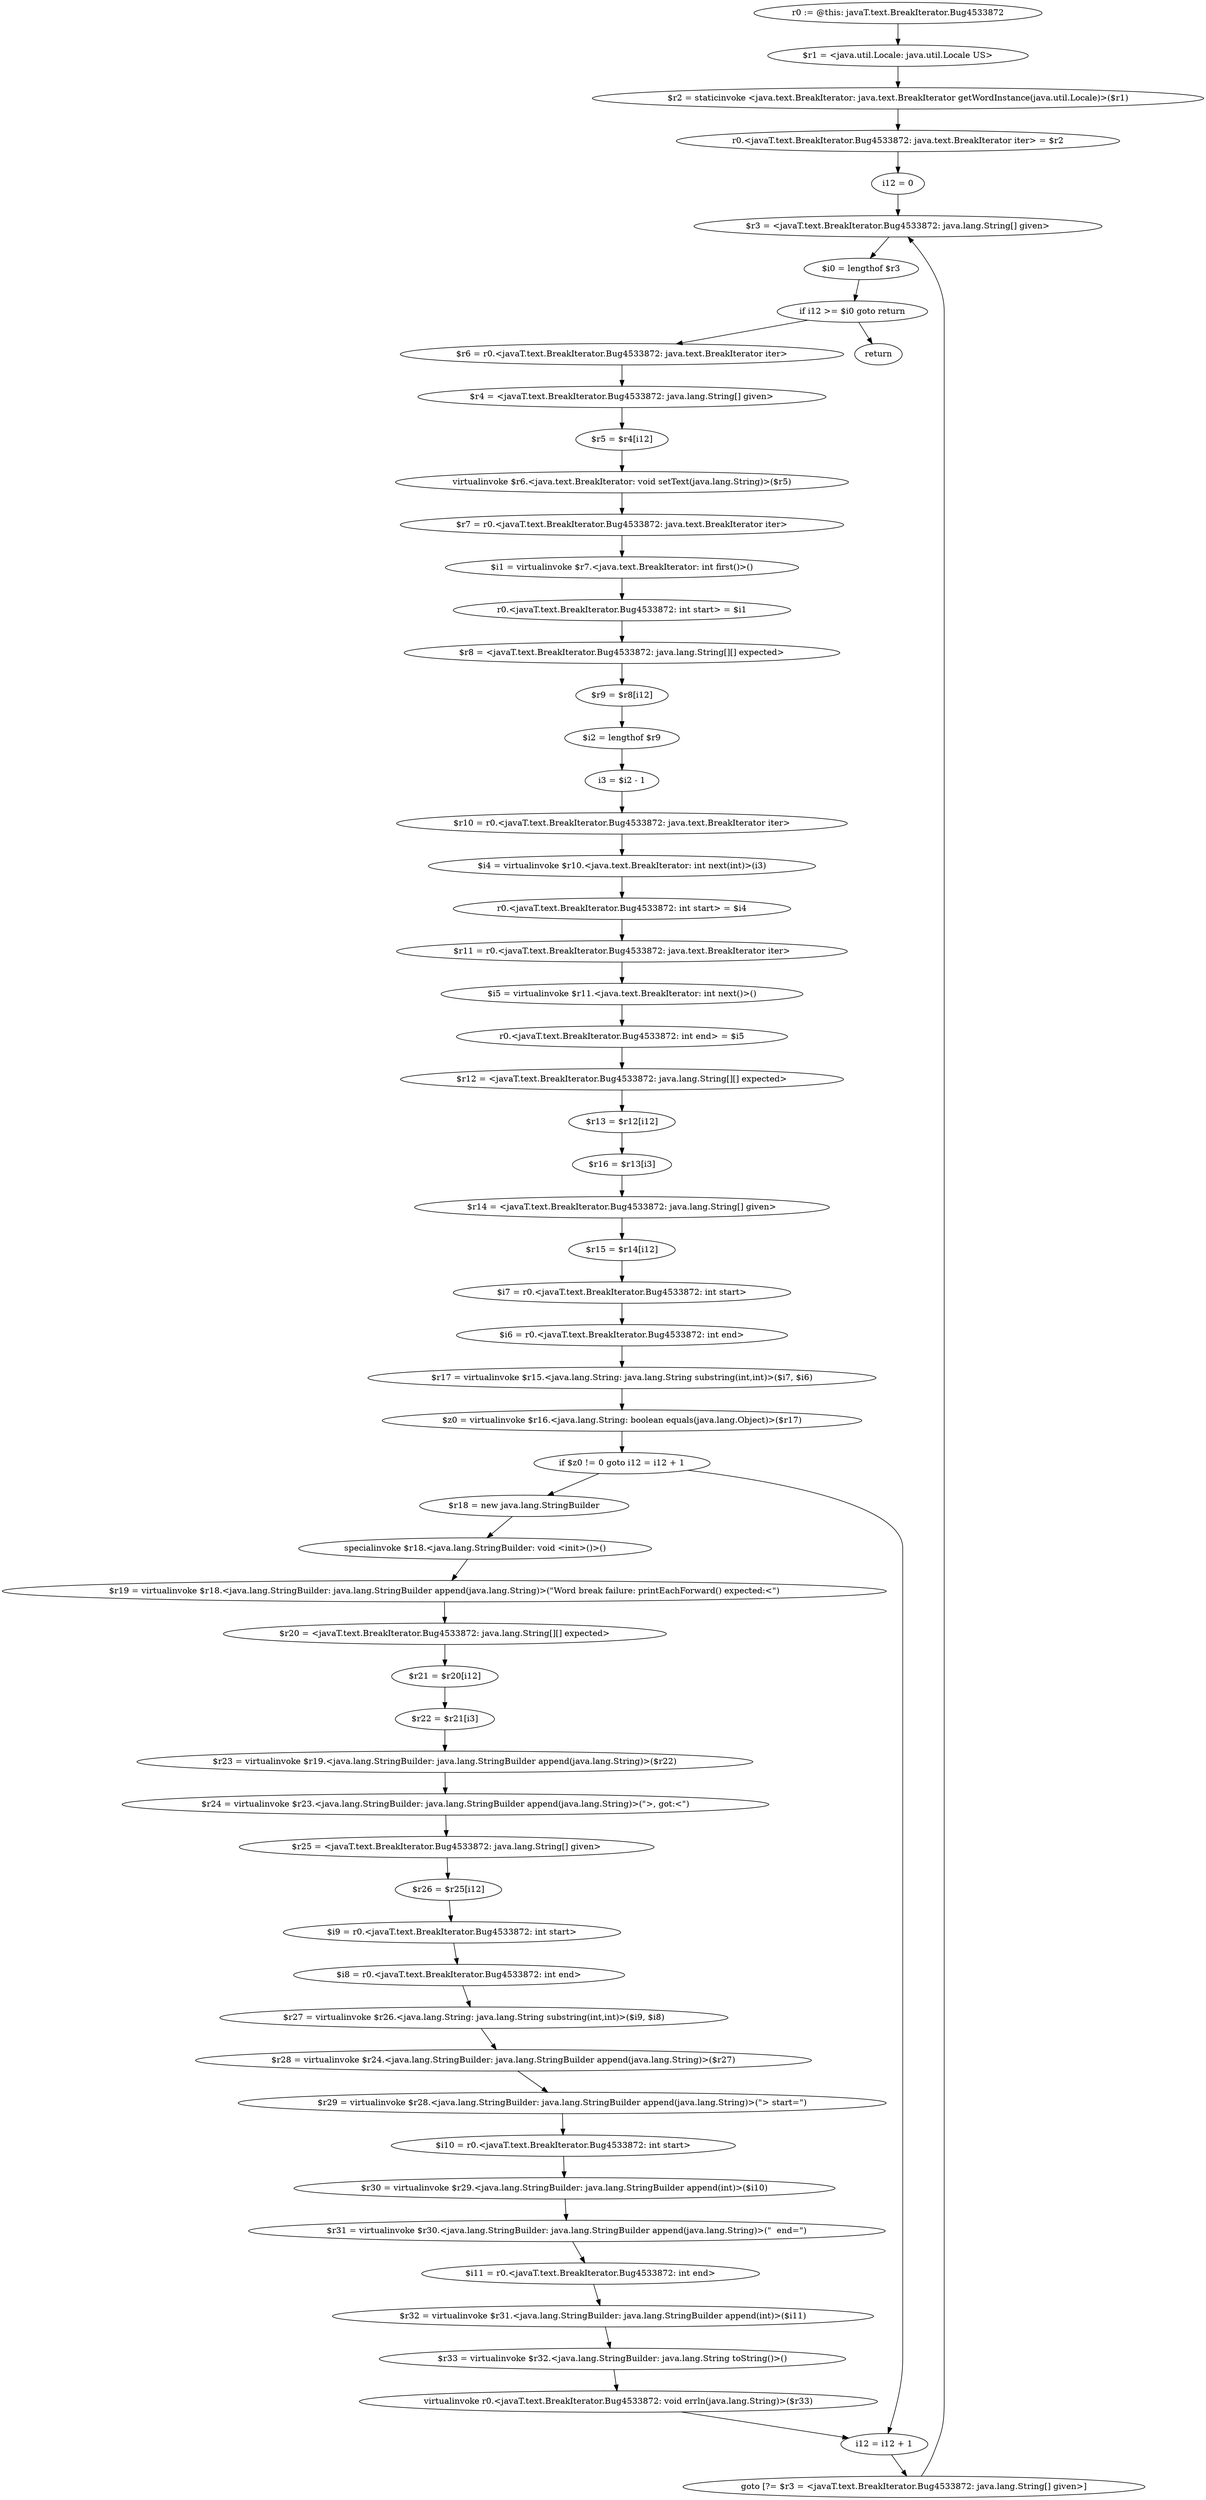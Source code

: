 digraph "unitGraph" {
    "r0 := @this: javaT.text.BreakIterator.Bug4533872"
    "$r1 = <java.util.Locale: java.util.Locale US>"
    "$r2 = staticinvoke <java.text.BreakIterator: java.text.BreakIterator getWordInstance(java.util.Locale)>($r1)"
    "r0.<javaT.text.BreakIterator.Bug4533872: java.text.BreakIterator iter> = $r2"
    "i12 = 0"
    "$r3 = <javaT.text.BreakIterator.Bug4533872: java.lang.String[] given>"
    "$i0 = lengthof $r3"
    "if i12 >= $i0 goto return"
    "$r6 = r0.<javaT.text.BreakIterator.Bug4533872: java.text.BreakIterator iter>"
    "$r4 = <javaT.text.BreakIterator.Bug4533872: java.lang.String[] given>"
    "$r5 = $r4[i12]"
    "virtualinvoke $r6.<java.text.BreakIterator: void setText(java.lang.String)>($r5)"
    "$r7 = r0.<javaT.text.BreakIterator.Bug4533872: java.text.BreakIterator iter>"
    "$i1 = virtualinvoke $r7.<java.text.BreakIterator: int first()>()"
    "r0.<javaT.text.BreakIterator.Bug4533872: int start> = $i1"
    "$r8 = <javaT.text.BreakIterator.Bug4533872: java.lang.String[][] expected>"
    "$r9 = $r8[i12]"
    "$i2 = lengthof $r9"
    "i3 = $i2 - 1"
    "$r10 = r0.<javaT.text.BreakIterator.Bug4533872: java.text.BreakIterator iter>"
    "$i4 = virtualinvoke $r10.<java.text.BreakIterator: int next(int)>(i3)"
    "r0.<javaT.text.BreakIterator.Bug4533872: int start> = $i4"
    "$r11 = r0.<javaT.text.BreakIterator.Bug4533872: java.text.BreakIterator iter>"
    "$i5 = virtualinvoke $r11.<java.text.BreakIterator: int next()>()"
    "r0.<javaT.text.BreakIterator.Bug4533872: int end> = $i5"
    "$r12 = <javaT.text.BreakIterator.Bug4533872: java.lang.String[][] expected>"
    "$r13 = $r12[i12]"
    "$r16 = $r13[i3]"
    "$r14 = <javaT.text.BreakIterator.Bug4533872: java.lang.String[] given>"
    "$r15 = $r14[i12]"
    "$i7 = r0.<javaT.text.BreakIterator.Bug4533872: int start>"
    "$i6 = r0.<javaT.text.BreakIterator.Bug4533872: int end>"
    "$r17 = virtualinvoke $r15.<java.lang.String: java.lang.String substring(int,int)>($i7, $i6)"
    "$z0 = virtualinvoke $r16.<java.lang.String: boolean equals(java.lang.Object)>($r17)"
    "if $z0 != 0 goto i12 = i12 + 1"
    "$r18 = new java.lang.StringBuilder"
    "specialinvoke $r18.<java.lang.StringBuilder: void <init>()>()"
    "$r19 = virtualinvoke $r18.<java.lang.StringBuilder: java.lang.StringBuilder append(java.lang.String)>(\"Word break failure: printEachForward() expected:<\")"
    "$r20 = <javaT.text.BreakIterator.Bug4533872: java.lang.String[][] expected>"
    "$r21 = $r20[i12]"
    "$r22 = $r21[i3]"
    "$r23 = virtualinvoke $r19.<java.lang.StringBuilder: java.lang.StringBuilder append(java.lang.String)>($r22)"
    "$r24 = virtualinvoke $r23.<java.lang.StringBuilder: java.lang.StringBuilder append(java.lang.String)>(\">, got:<\")"
    "$r25 = <javaT.text.BreakIterator.Bug4533872: java.lang.String[] given>"
    "$r26 = $r25[i12]"
    "$i9 = r0.<javaT.text.BreakIterator.Bug4533872: int start>"
    "$i8 = r0.<javaT.text.BreakIterator.Bug4533872: int end>"
    "$r27 = virtualinvoke $r26.<java.lang.String: java.lang.String substring(int,int)>($i9, $i8)"
    "$r28 = virtualinvoke $r24.<java.lang.StringBuilder: java.lang.StringBuilder append(java.lang.String)>($r27)"
    "$r29 = virtualinvoke $r28.<java.lang.StringBuilder: java.lang.StringBuilder append(java.lang.String)>(\"> start=\")"
    "$i10 = r0.<javaT.text.BreakIterator.Bug4533872: int start>"
    "$r30 = virtualinvoke $r29.<java.lang.StringBuilder: java.lang.StringBuilder append(int)>($i10)"
    "$r31 = virtualinvoke $r30.<java.lang.StringBuilder: java.lang.StringBuilder append(java.lang.String)>(\"  end=\")"
    "$i11 = r0.<javaT.text.BreakIterator.Bug4533872: int end>"
    "$r32 = virtualinvoke $r31.<java.lang.StringBuilder: java.lang.StringBuilder append(int)>($i11)"
    "$r33 = virtualinvoke $r32.<java.lang.StringBuilder: java.lang.String toString()>()"
    "virtualinvoke r0.<javaT.text.BreakIterator.Bug4533872: void errln(java.lang.String)>($r33)"
    "i12 = i12 + 1"
    "goto [?= $r3 = <javaT.text.BreakIterator.Bug4533872: java.lang.String[] given>]"
    "return"
    "r0 := @this: javaT.text.BreakIterator.Bug4533872"->"$r1 = <java.util.Locale: java.util.Locale US>";
    "$r1 = <java.util.Locale: java.util.Locale US>"->"$r2 = staticinvoke <java.text.BreakIterator: java.text.BreakIterator getWordInstance(java.util.Locale)>($r1)";
    "$r2 = staticinvoke <java.text.BreakIterator: java.text.BreakIterator getWordInstance(java.util.Locale)>($r1)"->"r0.<javaT.text.BreakIterator.Bug4533872: java.text.BreakIterator iter> = $r2";
    "r0.<javaT.text.BreakIterator.Bug4533872: java.text.BreakIterator iter> = $r2"->"i12 = 0";
    "i12 = 0"->"$r3 = <javaT.text.BreakIterator.Bug4533872: java.lang.String[] given>";
    "$r3 = <javaT.text.BreakIterator.Bug4533872: java.lang.String[] given>"->"$i0 = lengthof $r3";
    "$i0 = lengthof $r3"->"if i12 >= $i0 goto return";
    "if i12 >= $i0 goto return"->"$r6 = r0.<javaT.text.BreakIterator.Bug4533872: java.text.BreakIterator iter>";
    "if i12 >= $i0 goto return"->"return";
    "$r6 = r0.<javaT.text.BreakIterator.Bug4533872: java.text.BreakIterator iter>"->"$r4 = <javaT.text.BreakIterator.Bug4533872: java.lang.String[] given>";
    "$r4 = <javaT.text.BreakIterator.Bug4533872: java.lang.String[] given>"->"$r5 = $r4[i12]";
    "$r5 = $r4[i12]"->"virtualinvoke $r6.<java.text.BreakIterator: void setText(java.lang.String)>($r5)";
    "virtualinvoke $r6.<java.text.BreakIterator: void setText(java.lang.String)>($r5)"->"$r7 = r0.<javaT.text.BreakIterator.Bug4533872: java.text.BreakIterator iter>";
    "$r7 = r0.<javaT.text.BreakIterator.Bug4533872: java.text.BreakIterator iter>"->"$i1 = virtualinvoke $r7.<java.text.BreakIterator: int first()>()";
    "$i1 = virtualinvoke $r7.<java.text.BreakIterator: int first()>()"->"r0.<javaT.text.BreakIterator.Bug4533872: int start> = $i1";
    "r0.<javaT.text.BreakIterator.Bug4533872: int start> = $i1"->"$r8 = <javaT.text.BreakIterator.Bug4533872: java.lang.String[][] expected>";
    "$r8 = <javaT.text.BreakIterator.Bug4533872: java.lang.String[][] expected>"->"$r9 = $r8[i12]";
    "$r9 = $r8[i12]"->"$i2 = lengthof $r9";
    "$i2 = lengthof $r9"->"i3 = $i2 - 1";
    "i3 = $i2 - 1"->"$r10 = r0.<javaT.text.BreakIterator.Bug4533872: java.text.BreakIterator iter>";
    "$r10 = r0.<javaT.text.BreakIterator.Bug4533872: java.text.BreakIterator iter>"->"$i4 = virtualinvoke $r10.<java.text.BreakIterator: int next(int)>(i3)";
    "$i4 = virtualinvoke $r10.<java.text.BreakIterator: int next(int)>(i3)"->"r0.<javaT.text.BreakIterator.Bug4533872: int start> = $i4";
    "r0.<javaT.text.BreakIterator.Bug4533872: int start> = $i4"->"$r11 = r0.<javaT.text.BreakIterator.Bug4533872: java.text.BreakIterator iter>";
    "$r11 = r0.<javaT.text.BreakIterator.Bug4533872: java.text.BreakIterator iter>"->"$i5 = virtualinvoke $r11.<java.text.BreakIterator: int next()>()";
    "$i5 = virtualinvoke $r11.<java.text.BreakIterator: int next()>()"->"r0.<javaT.text.BreakIterator.Bug4533872: int end> = $i5";
    "r0.<javaT.text.BreakIterator.Bug4533872: int end> = $i5"->"$r12 = <javaT.text.BreakIterator.Bug4533872: java.lang.String[][] expected>";
    "$r12 = <javaT.text.BreakIterator.Bug4533872: java.lang.String[][] expected>"->"$r13 = $r12[i12]";
    "$r13 = $r12[i12]"->"$r16 = $r13[i3]";
    "$r16 = $r13[i3]"->"$r14 = <javaT.text.BreakIterator.Bug4533872: java.lang.String[] given>";
    "$r14 = <javaT.text.BreakIterator.Bug4533872: java.lang.String[] given>"->"$r15 = $r14[i12]";
    "$r15 = $r14[i12]"->"$i7 = r0.<javaT.text.BreakIterator.Bug4533872: int start>";
    "$i7 = r0.<javaT.text.BreakIterator.Bug4533872: int start>"->"$i6 = r0.<javaT.text.BreakIterator.Bug4533872: int end>";
    "$i6 = r0.<javaT.text.BreakIterator.Bug4533872: int end>"->"$r17 = virtualinvoke $r15.<java.lang.String: java.lang.String substring(int,int)>($i7, $i6)";
    "$r17 = virtualinvoke $r15.<java.lang.String: java.lang.String substring(int,int)>($i7, $i6)"->"$z0 = virtualinvoke $r16.<java.lang.String: boolean equals(java.lang.Object)>($r17)";
    "$z0 = virtualinvoke $r16.<java.lang.String: boolean equals(java.lang.Object)>($r17)"->"if $z0 != 0 goto i12 = i12 + 1";
    "if $z0 != 0 goto i12 = i12 + 1"->"$r18 = new java.lang.StringBuilder";
    "if $z0 != 0 goto i12 = i12 + 1"->"i12 = i12 + 1";
    "$r18 = new java.lang.StringBuilder"->"specialinvoke $r18.<java.lang.StringBuilder: void <init>()>()";
    "specialinvoke $r18.<java.lang.StringBuilder: void <init>()>()"->"$r19 = virtualinvoke $r18.<java.lang.StringBuilder: java.lang.StringBuilder append(java.lang.String)>(\"Word break failure: printEachForward() expected:<\")";
    "$r19 = virtualinvoke $r18.<java.lang.StringBuilder: java.lang.StringBuilder append(java.lang.String)>(\"Word break failure: printEachForward() expected:<\")"->"$r20 = <javaT.text.BreakIterator.Bug4533872: java.lang.String[][] expected>";
    "$r20 = <javaT.text.BreakIterator.Bug4533872: java.lang.String[][] expected>"->"$r21 = $r20[i12]";
    "$r21 = $r20[i12]"->"$r22 = $r21[i3]";
    "$r22 = $r21[i3]"->"$r23 = virtualinvoke $r19.<java.lang.StringBuilder: java.lang.StringBuilder append(java.lang.String)>($r22)";
    "$r23 = virtualinvoke $r19.<java.lang.StringBuilder: java.lang.StringBuilder append(java.lang.String)>($r22)"->"$r24 = virtualinvoke $r23.<java.lang.StringBuilder: java.lang.StringBuilder append(java.lang.String)>(\">, got:<\")";
    "$r24 = virtualinvoke $r23.<java.lang.StringBuilder: java.lang.StringBuilder append(java.lang.String)>(\">, got:<\")"->"$r25 = <javaT.text.BreakIterator.Bug4533872: java.lang.String[] given>";
    "$r25 = <javaT.text.BreakIterator.Bug4533872: java.lang.String[] given>"->"$r26 = $r25[i12]";
    "$r26 = $r25[i12]"->"$i9 = r0.<javaT.text.BreakIterator.Bug4533872: int start>";
    "$i9 = r0.<javaT.text.BreakIterator.Bug4533872: int start>"->"$i8 = r0.<javaT.text.BreakIterator.Bug4533872: int end>";
    "$i8 = r0.<javaT.text.BreakIterator.Bug4533872: int end>"->"$r27 = virtualinvoke $r26.<java.lang.String: java.lang.String substring(int,int)>($i9, $i8)";
    "$r27 = virtualinvoke $r26.<java.lang.String: java.lang.String substring(int,int)>($i9, $i8)"->"$r28 = virtualinvoke $r24.<java.lang.StringBuilder: java.lang.StringBuilder append(java.lang.String)>($r27)";
    "$r28 = virtualinvoke $r24.<java.lang.StringBuilder: java.lang.StringBuilder append(java.lang.String)>($r27)"->"$r29 = virtualinvoke $r28.<java.lang.StringBuilder: java.lang.StringBuilder append(java.lang.String)>(\"> start=\")";
    "$r29 = virtualinvoke $r28.<java.lang.StringBuilder: java.lang.StringBuilder append(java.lang.String)>(\"> start=\")"->"$i10 = r0.<javaT.text.BreakIterator.Bug4533872: int start>";
    "$i10 = r0.<javaT.text.BreakIterator.Bug4533872: int start>"->"$r30 = virtualinvoke $r29.<java.lang.StringBuilder: java.lang.StringBuilder append(int)>($i10)";
    "$r30 = virtualinvoke $r29.<java.lang.StringBuilder: java.lang.StringBuilder append(int)>($i10)"->"$r31 = virtualinvoke $r30.<java.lang.StringBuilder: java.lang.StringBuilder append(java.lang.String)>(\"  end=\")";
    "$r31 = virtualinvoke $r30.<java.lang.StringBuilder: java.lang.StringBuilder append(java.lang.String)>(\"  end=\")"->"$i11 = r0.<javaT.text.BreakIterator.Bug4533872: int end>";
    "$i11 = r0.<javaT.text.BreakIterator.Bug4533872: int end>"->"$r32 = virtualinvoke $r31.<java.lang.StringBuilder: java.lang.StringBuilder append(int)>($i11)";
    "$r32 = virtualinvoke $r31.<java.lang.StringBuilder: java.lang.StringBuilder append(int)>($i11)"->"$r33 = virtualinvoke $r32.<java.lang.StringBuilder: java.lang.String toString()>()";
    "$r33 = virtualinvoke $r32.<java.lang.StringBuilder: java.lang.String toString()>()"->"virtualinvoke r0.<javaT.text.BreakIterator.Bug4533872: void errln(java.lang.String)>($r33)";
    "virtualinvoke r0.<javaT.text.BreakIterator.Bug4533872: void errln(java.lang.String)>($r33)"->"i12 = i12 + 1";
    "i12 = i12 + 1"->"goto [?= $r3 = <javaT.text.BreakIterator.Bug4533872: java.lang.String[] given>]";
    "goto [?= $r3 = <javaT.text.BreakIterator.Bug4533872: java.lang.String[] given>]"->"$r3 = <javaT.text.BreakIterator.Bug4533872: java.lang.String[] given>";
}
